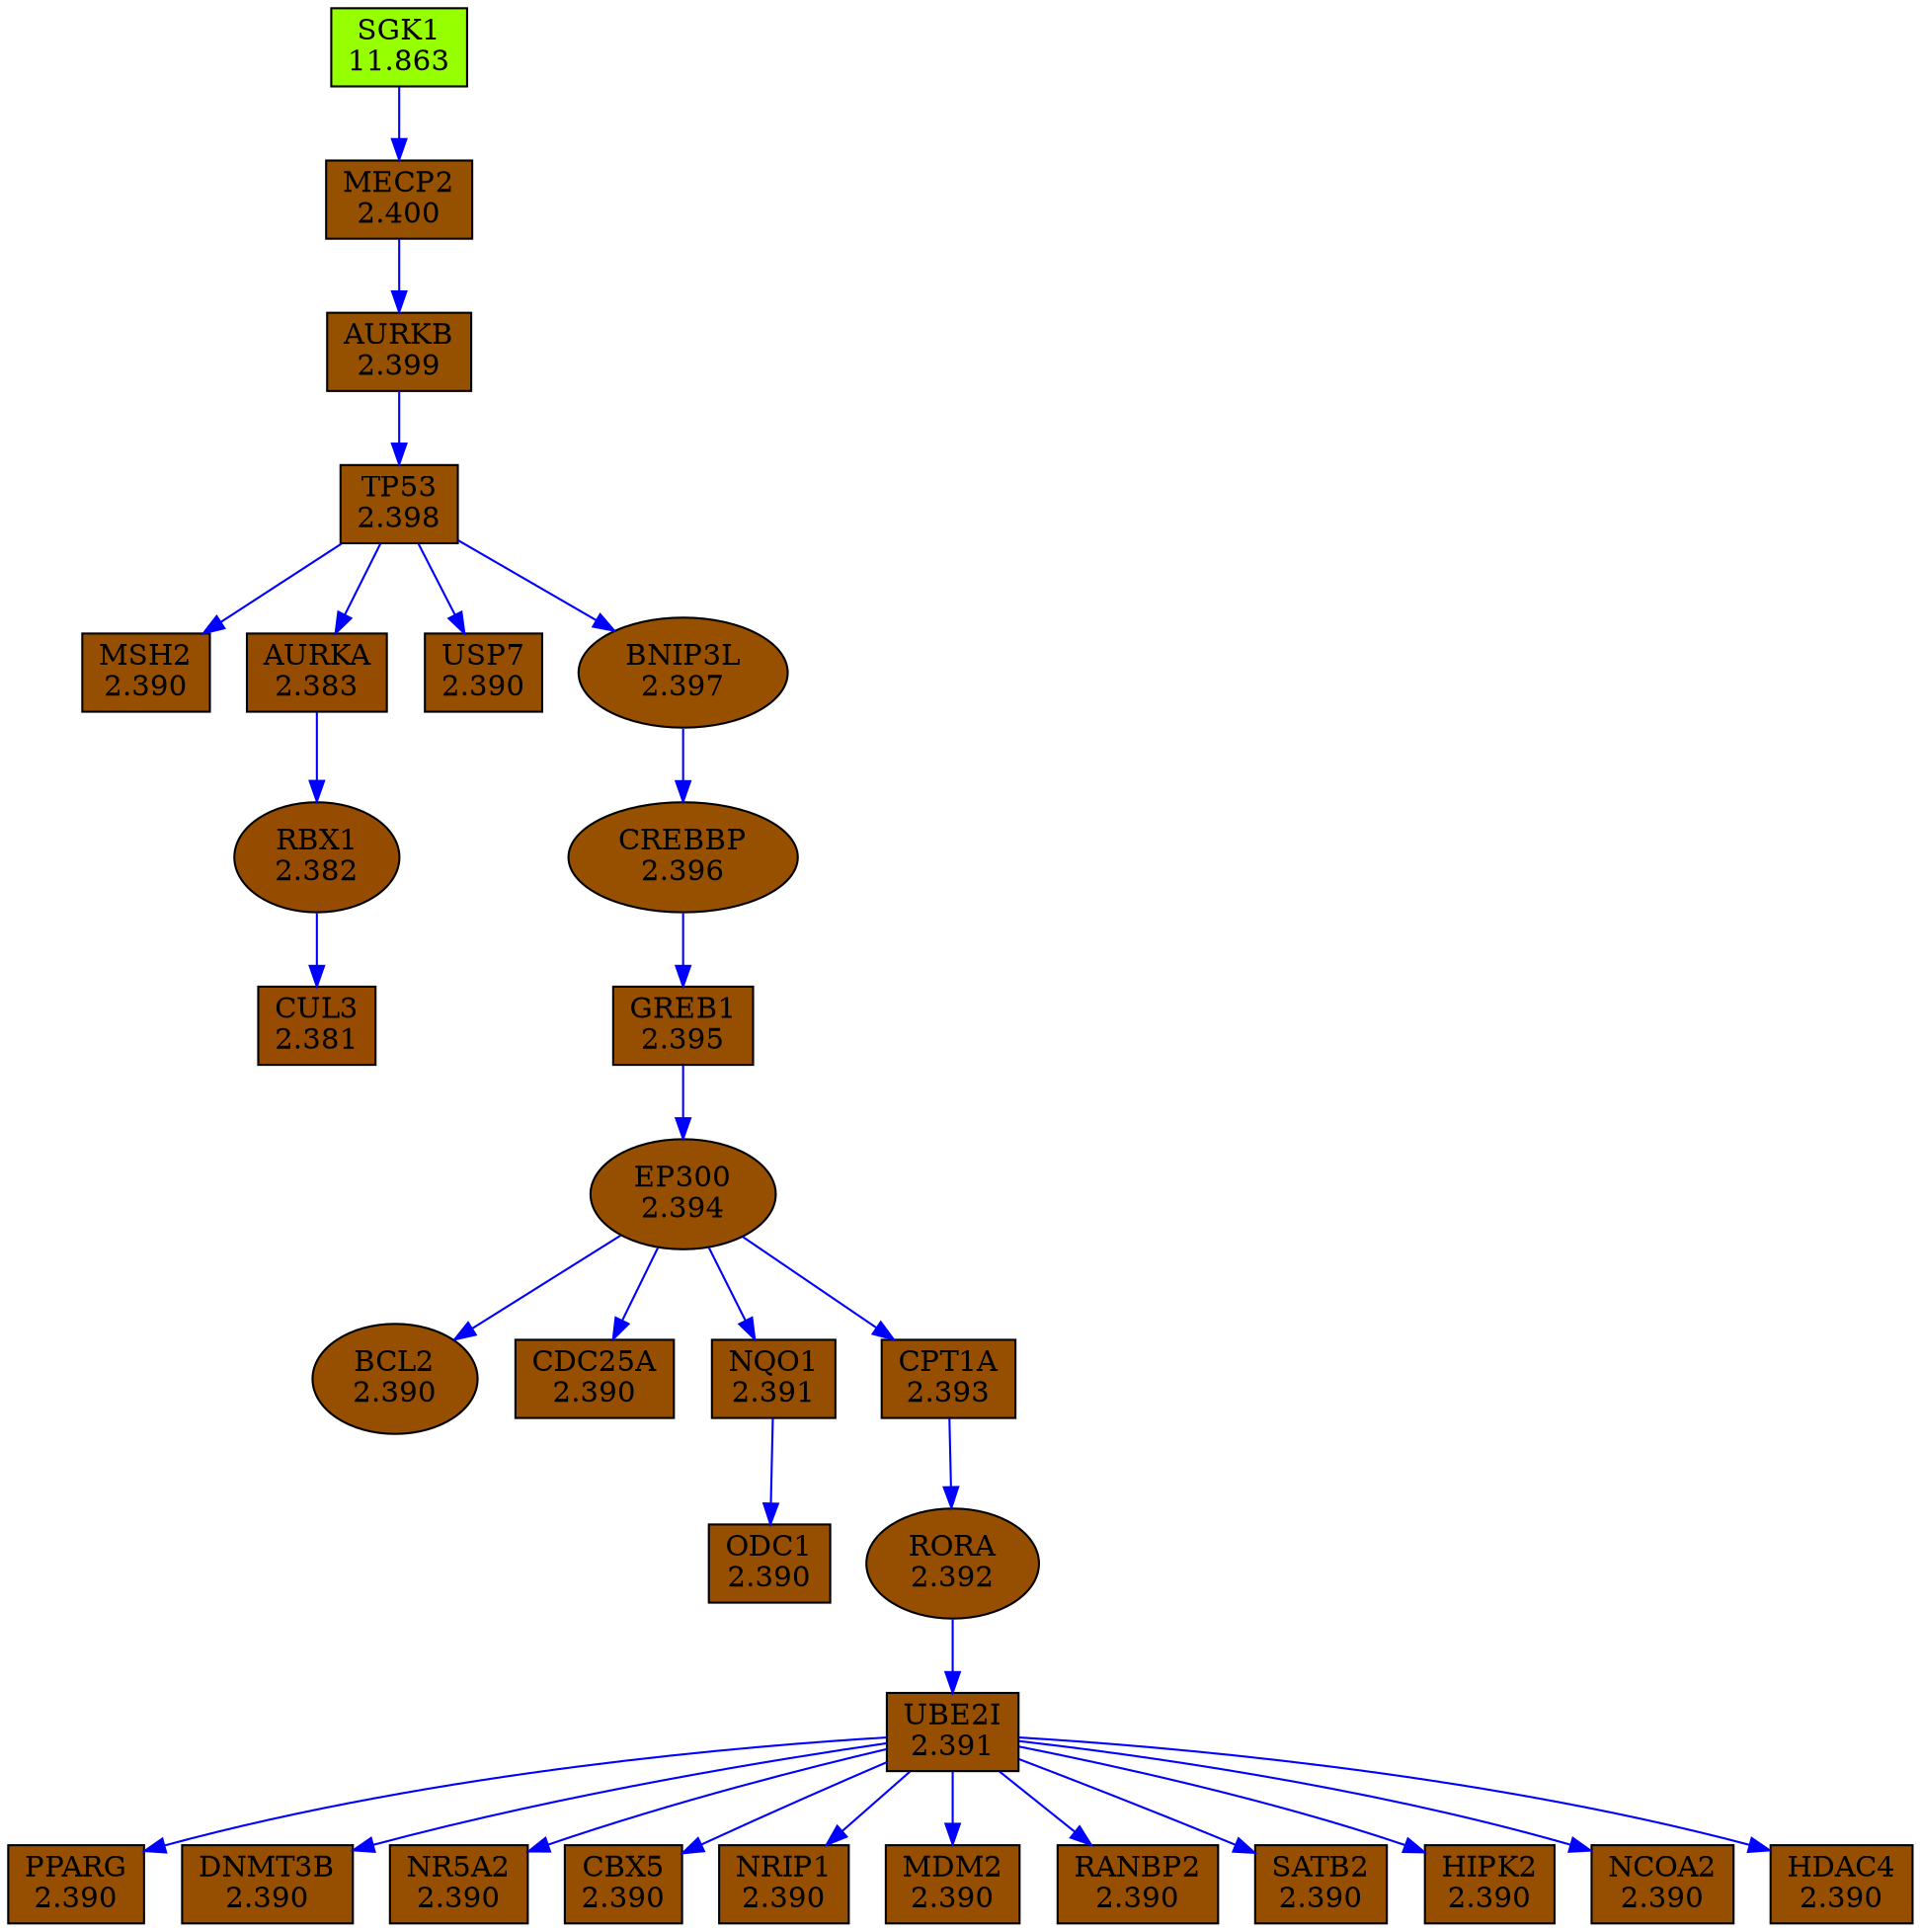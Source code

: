 digraph main_real_test_new_x {
N_235 [shape = box, style = filled, fillcolor = "#965000", label = "TP53\n2.398"];
N_236 [shape = box, style = filled, fillcolor = "#964e00", label = "MSH2\n2.390"];
N_311 [shape = box, style = filled, fillcolor = "#964c00", label = "AURKA\n2.383"];
N_312 [shape = box, style = filled, fillcolor = "#965100", label = "AURKB\n2.399"];
N_321 [shape = box, style = filled, fillcolor = "#964e00", label = "ODC1\n2.390"];
N_337 [shape = ellipse, style = filled, fillcolor = "#964f00", label = "EP300\n2.394"];
N_366 [shape = box, style = filled, fillcolor = "#964e00", label = "PPARG\n2.390"];
N_420 [shape = ellipse, style = filled, fillcolor = "#964c00", label = "RBX1\n2.382"];
N_449 [shape = ellipse, style = filled, fillcolor = "#964e00", label = "BCL2\n2.390"];
N_650 [shape = box, style = filled, fillcolor = "#964b00", label = "CUL3\n2.381"];
N_735 [shape = box, style = filled, fillcolor = "#964e00", label = "USP7\n2.390"];
N_787 [shape = box, style = filled, fillcolor = "#964e00", label = "DNMT3B\n2.390"];
N_794 [shape = box, style = filled, fillcolor = "#964e00", label = "CDC25A\n2.390"];
N_930 [shape = ellipse, style = filled, fillcolor = "#965000", label = "CREBBP\n2.396"];
N_1018 [shape = box, style = filled, fillcolor = "#964e00", label = "NR5A2\n2.390"];
N_1072 [shape = box, style = filled, fillcolor = "#964e00", label = "CBX5\n2.390"];
N_1299 [shape = box, style = filled, fillcolor = "#965100", label = "MECP2\n2.400"];
N_1425 [shape = box, style = filled, fillcolor = "#964e00", label = "NQO1\n2.391"];
N_1434 [shape = box, style = filled, fillcolor = "#964e00", label = "NRIP1\n2.390"];
N_1546 [shape = box, style = filled, fillcolor = "#964e00", label = "MDM2\n2.390"];
N_1611 [shape = box, style = filled, fillcolor = "#964e00", label = "RANBP2\n2.390"];
N_1613 [shape = box, style = filled, fillcolor = "#964e00", label = "UBE2I\n2.391"];
N_1637 [shape = ellipse, style = filled, fillcolor = "#964f00", label = "RORA\n2.392"];
N_1638 [shape = box, style = filled, fillcolor = "#964f00", label = "CPT1A\n2.393"];
N_1654 [shape = box, style = filled, fillcolor = "#964e00", label = "SATB2\n2.390"];
N_1726 [shape = ellipse, style = filled, fillcolor = "#965000", label = "BNIP3L\n2.397"];
N_1802 [shape = box, style = filled, fillcolor = "#964e00", label = "HIPK2\n2.390"];
N_2156 [shape = box, style = filled, fillcolor = "#96ff00", label = "SGK1\n11.863"];
N_2163 [shape = box, style = filled, fillcolor = "#964e00", label = "NCOA2\n2.390"];
N_2211 [shape = box, style = filled, fillcolor = "#964e00", label = "HDAC4\n2.390"];
N_2299 [shape = box, style = filled, fillcolor = "#964f00", label = "GREB1\n2.395"];
N_235 -> N_236 [ color = blue ];
N_235 -> N_311 [ color = blue ];
N_312 -> N_235 [ color = blue ];
N_235 -> N_735 [ color = blue ];
N_235 -> N_1726 [ color = blue ];
N_311 -> N_420 [ color = blue ];
N_1299 -> N_312 [ color = blue ];
N_1425 -> N_321 [ color = blue ];
N_337 -> N_449 [ color = blue ];
N_337 -> N_794 [ color = blue ];
N_337 -> N_1425 [ color = blue ];
N_337 -> N_1638 [ color = blue ];
N_2299 -> N_337 [ color = blue ];
N_1613 -> N_366 [ color = blue ];
N_420 -> N_650 [ color = blue ];
N_1613 -> N_787 [ color = blue ];
N_1726 -> N_930 [ color = blue ];
N_930 -> N_2299 [ color = blue ];
N_1613 -> N_1018 [ color = blue ];
N_1613 -> N_1072 [ color = blue ];
N_2156 -> N_1299 [ color = blue ];
N_1613 -> N_1434 [ color = blue ];
N_1613 -> N_1546 [ color = blue ];
N_1613 -> N_1611 [ color = blue ];
N_1637 -> N_1613 [ color = blue ];
N_1613 -> N_1654 [ color = blue ];
N_1613 -> N_1802 [ color = blue ];
N_1613 -> N_2163 [ color = blue ];
N_1613 -> N_2211 [ color = blue ];
N_1638 -> N_1637 [ color = blue ];
}
